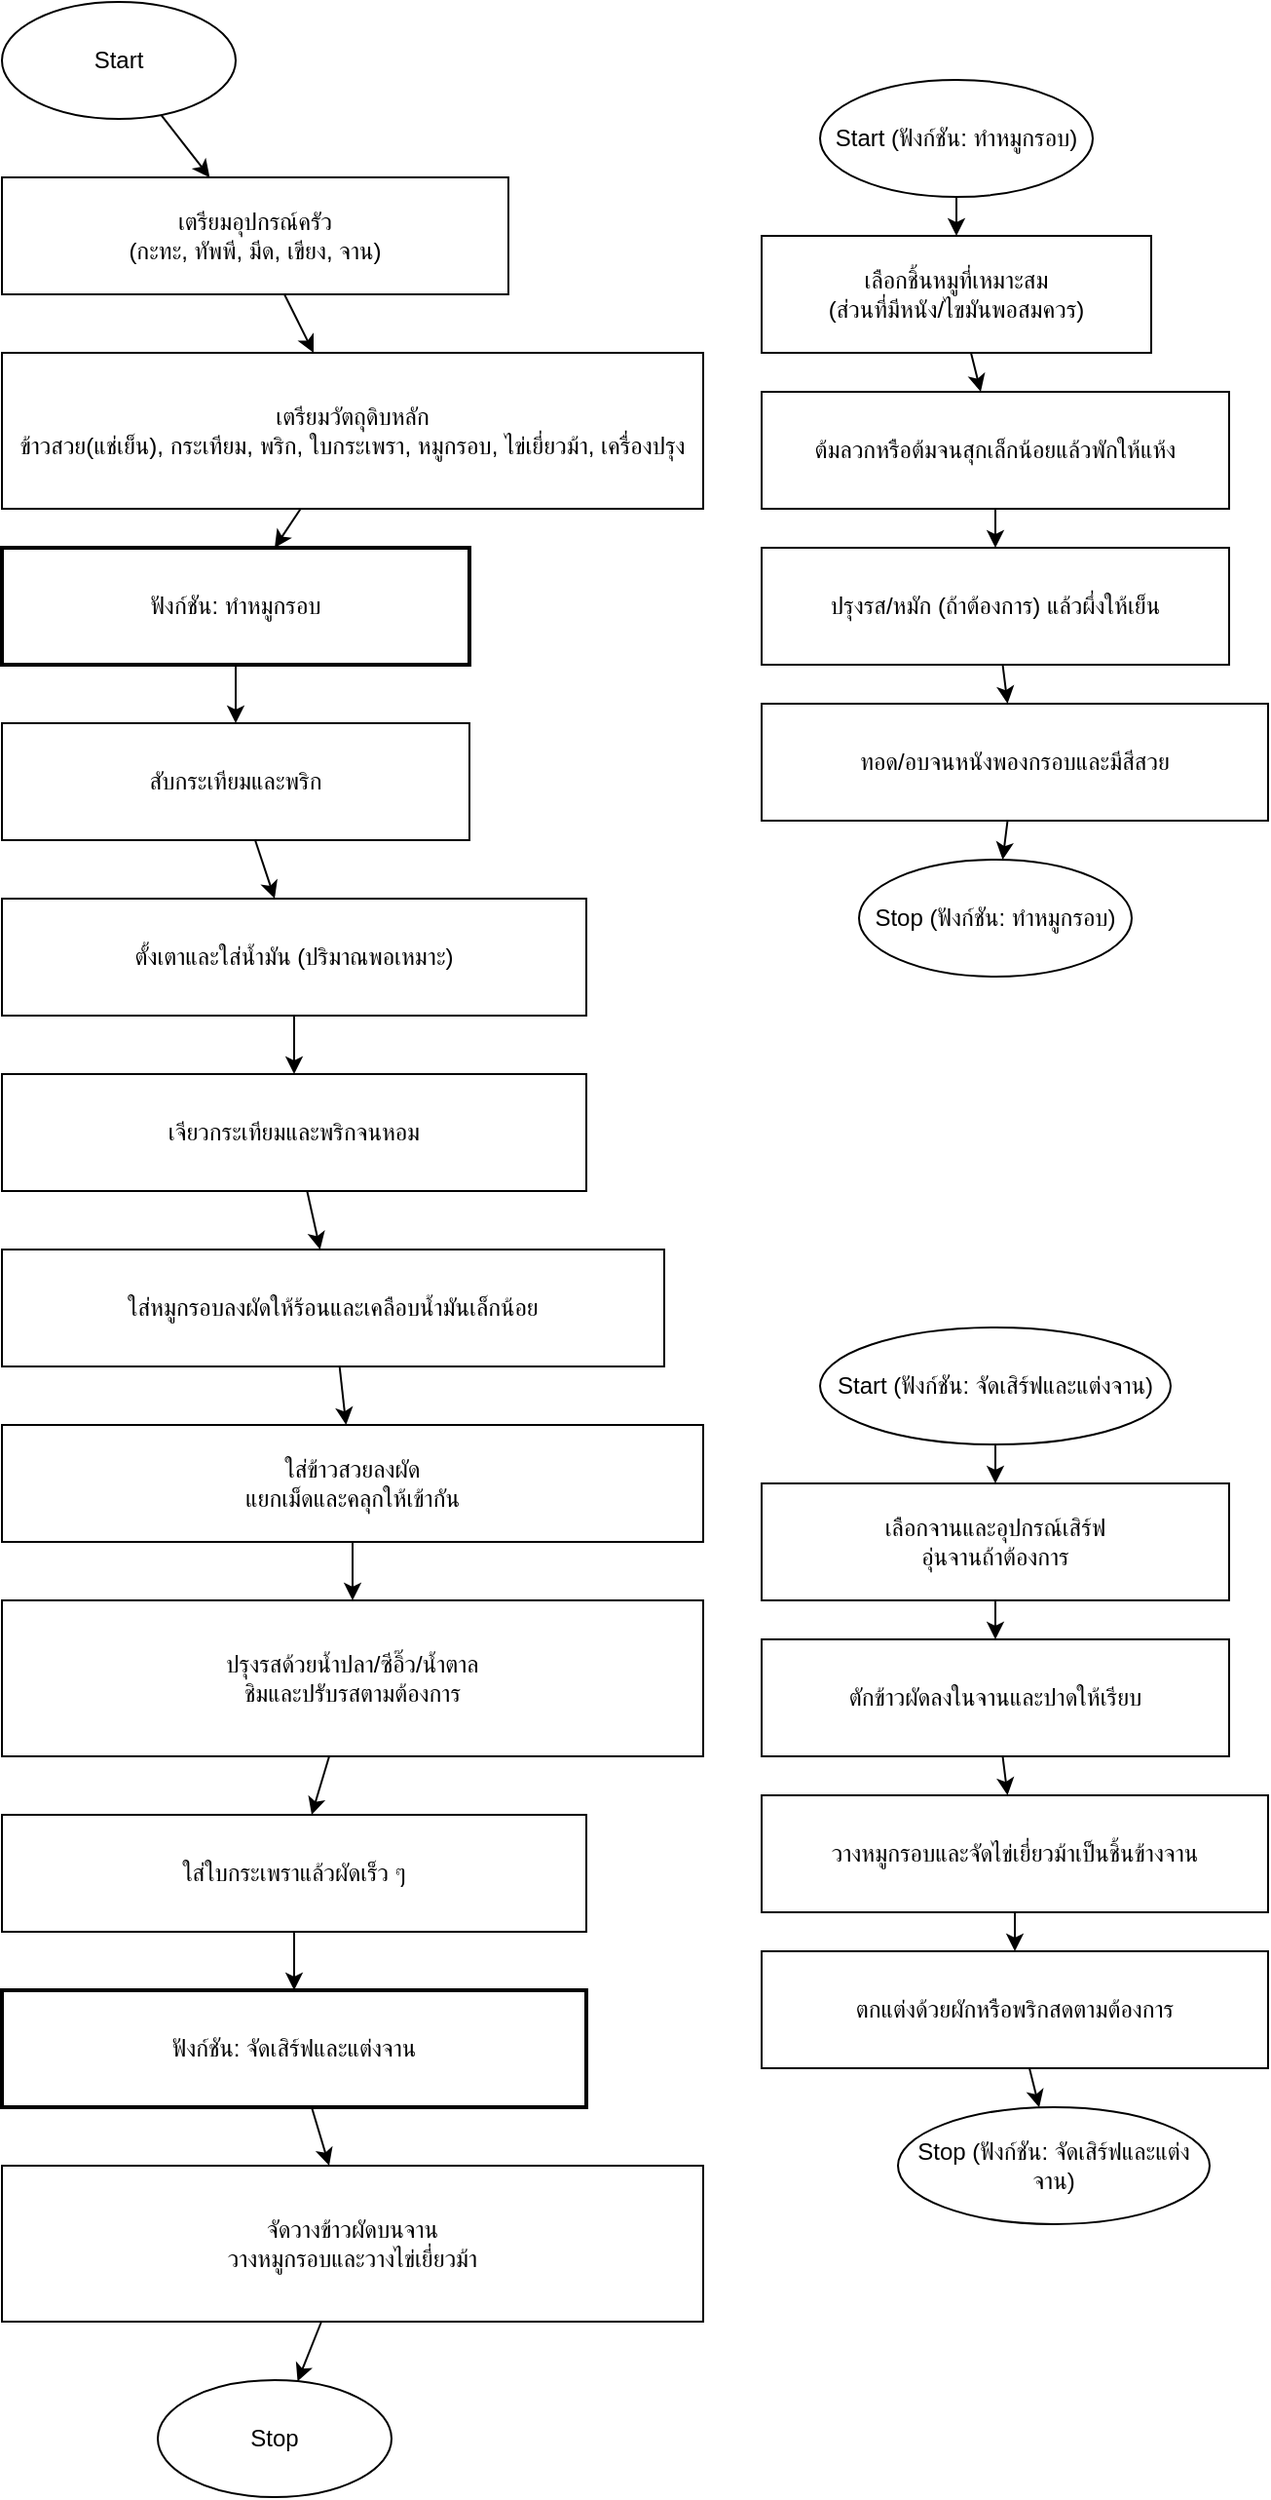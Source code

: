 <mxGraphModel dx="820" dy="646" grid="1" gridSize="10" guides="1" tooltips="1" connect="1" arrows="1" fold="1" page="1" pageScale="1" pageWidth="850" pageHeight="1100" math="0" shadow="0">
  <root>
    <mxCell id="0"/>
    <mxCell id="1" parent="0"/>

    <!-- Main flow (ส่วนหลัก) -->
    <mxCell id="2" value="Start" style="ellipse;whiteSpace=wrap;html=1;" vertex="1" parent="1">
      <mxGeometry x="40" y="20" width="120" height="60" as="geometry"/>
    </mxCell>

    <mxCell id="3" value="เตรียมอุปกรณ์ครัว&#10;(กะทะ, ทัพพี, มีด, เขียง, จาน)" style="rectangle;whiteSpace=wrap;html=1;" vertex="1" parent="1">
      <mxGeometry x="40" y="110" width="260" height="60" as="geometry"/>
    </mxCell>

    <mxCell id="4" value="เตรียมวัตถุดิบหลัก&#10;ข้าวสวย(แช่เย็น), กระเทียม, พริก, ใบกระเพรา, หมูกรอบ, ไข่เยี่ยวม้า, เครื่องปรุง" style="parallelogram;whiteSpace=wrap;html=1;" vertex="1" parent="1">
      <mxGeometry x="40" y="200" width="360" height="80" as="geometry"/>
    </mxCell>

    <mxCell id="5" value="ฟังก์ชัน: ทำหมูกรอบ" style="rectangle;whiteSpace=wrap;html=1;strokeWidth=2;dashed=0;" vertex="1" parent="1">
      <mxGeometry x="40" y="300" width="240" height="60" as="geometry"/>
    </mxCell>

    <mxCell id="6" value="สับกระเทียมและพริก" style="rectangle;whiteSpace=wrap;html=1;" vertex="1" parent="1">
      <mxGeometry x="40" y="390" width="240" height="60" as="geometry"/>
    </mxCell>

    <mxCell id="7" value="ตั้งเตาและใส่น้ำมัน (ปริมาณพอเหมาะ)" style="rectangle;whiteSpace=wrap;html=1;" vertex="1" parent="1">
      <mxGeometry x="40" y="480" width="300" height="60" as="geometry"/>
    </mxCell>

    <mxCell id="8" value="เจียวกระเทียมและพริกจนหอม" style="rectangle;whiteSpace=wrap;html=1;" vertex="1" parent="1">
      <mxGeometry x="40" y="570" width="300" height="60" as="geometry"/>
    </mxCell>

    <mxCell id="9" value="ใส่หมูกรอบลงผัดให้ร้อนและเคลือบน้ำมันเล็กน้อย" style="rectangle;whiteSpace=wrap;html=1;" vertex="1" parent="1">
      <mxGeometry x="40" y="660" width="340" height="60" as="geometry"/>
    </mxCell>

    <mxCell id="10" value="ใส่ข้าวสวยลงผัด&#10;แยกเม็ดและคลุกให้เข้ากัน" style="rectangle;whiteSpace=wrap;html=1;" vertex="1" parent="1">
      <mxGeometry x="40" y="750" width="360" height="60" as="geometry"/>
    </mxCell>

    <mxCell id="11" value="ปรุงรสด้วยน้ำปลา/ซีอิ๊ว/น้ำตาล&#10;ชิมและปรับรสตามต้องการ" style="rectangle;whiteSpace=wrap;html=1;" vertex="1" parent="1">
      <mxGeometry x="40" y="840" width="360" height="80" as="geometry"/>
    </mxCell>

    <mxCell id="12" value="ใส่ใบกระเพราแล้วผัดเร็ว ๆ" style="rectangle;whiteSpace=wrap;html=1;" vertex="1" parent="1">
      <mxGeometry x="40" y="950" width="300" height="60" as="geometry"/>
    </mxCell>

    <mxCell id="13" value="ฟังก์ชัน: จัดเสิร์ฟและแต่งจาน" style="rectangle;whiteSpace=wrap;html=1;strokeWidth=2;dashed=0;" vertex="1" parent="1">
      <mxGeometry x="40" y="1040" width="300" height="60" as="geometry"/>
    </mxCell>

    <mxCell id="14" value="จัดวางข้าวผัดบนจาน&#10;วางหมูกรอบและวางไข่เยี่ยวม้า" style="parallelogram;whiteSpace=wrap;html=1;" vertex="1" parent="1">
      <mxGeometry x="40" y="1130" width="360" height="80" as="geometry"/>
    </mxCell>

    <mxCell id="15" value="Stop" style="ellipse;whiteSpace=wrap;html=1;" vertex="1" parent="1">
      <mxGeometry x="120" y="1240" width="120" height="60" as="geometry"/>
    </mxCell>

    <!-- Connectors main -->
    <mxCell id="c2" edge="1" parent="1" source="2" target="3">
      <mxGeometry relative="1" as="geometry"/>
    </mxCell>
    <mxCell id="c3" edge="1" parent="1" source="3" target="4">
      <mxGeometry relative="1" as="geometry"/>
    </mxCell>
    <mxCell id="c4" edge="1" parent="1" source="4" target="5">
      <mxGeometry relative="1" as="geometry"/>
    </mxCell>
    <mxCell id="c5" edge="1" parent="1" source="5" target="6">
      <mxGeometry relative="1" as="geometry"/>
    </mxCell>
    <mxCell id="c6" edge="1" parent="1" source="6" target="7">
      <mxGeometry relative="1" as="geometry"/>
    </mxCell>
    <mxCell id="c7" edge="1" parent="1" source="7" target="8">
      <mxGeometry relative="1" as="geometry"/>
    </mxCell>
    <mxCell id="c8" edge="1" parent="1" source="8" target="9">
      <mxGeometry relative="1" as="geometry"/>
    </mxCell>
    <mxCell id="c9" edge="1" parent="1" source="9" target="10">
      <mxGeometry relative="1" as="geometry"/>
    </mxCell>
    <mxCell id="c10" edge="1" parent="1" source="10" target="11">
      <mxGeometry relative="1" as="geometry"/>
    </mxCell>
    <mxCell id="c11" edge="1" parent="1" source="11" target="12">
      <mxGeometry relative="1" as="geometry"/>
    </mxCell>
    <mxCell id="c12" edge="1" parent="1" source="12" target="13">
      <mxGeometry relative="1" as="geometry"/>
    </mxCell>
    <mxCell id="c13" edge="1" parent="1" source="13" target="14">
      <mxGeometry relative="1" as="geometry"/>
    </mxCell>
    <mxCell id="c14" edge="1" parent="1" source="14" target="15">
      <mxGeometry relative="1" as="geometry"/>
    </mxCell>

    <!-- Subflow: ฟังก์ชัน ทำหมูกรอบ -->
    <mxCell id="101" value="Start (ฟังก์ชัน: ทำหมูกรอบ)" style="ellipse;whiteSpace=wrap;html=1;" vertex="1" parent="1">
      <mxGeometry x="460" y="60" width="140" height="60" as="geometry"/>
    </mxCell>

    <mxCell id="102" value="เลือกชิ้นหมูที่เหมาะสม&#10;(ส่วนที่มีหนัง/ไขมันพอสมควร)" style="rectangle;whiteSpace=wrap;html=1;" vertex="1" parent="1">
      <mxGeometry x="430" y="140" width="200" height="60" as="geometry"/>
    </mxCell>

    <mxCell id="103" value="ต้มลวกหรือต้มจนสุกเล็กน้อยแล้วพักให้แห้ง" style="rectangle;whiteSpace=wrap;html=1;" vertex="1" parent="1">
      <mxGeometry x="430" y="220" width="240" height="60" as="geometry"/>
    </mxCell>

    <mxCell id="104" value="ปรุงรส/หมัก (ถ้าต้องการ) แล้วผึ่งให้เย็น" style="rectangle;whiteSpace=wrap;html=1;" vertex="1" parent="1">
      <mxGeometry x="430" y="300" width="240" height="60" as="geometry"/>
    </mxCell>

    <mxCell id="105" value="ทอด/อบจนหนังพองกรอบและมีสีสวย" style="rectangle;whiteSpace=wrap;html=1;" vertex="1" parent="1">
      <mxGeometry x="430" y="380" width="260" height="60" as="geometry"/>
    </mxCell>

    <mxCell id="106" value="Stop (ฟังก์ชัน: ทำหมูกรอบ)" style="ellipse;whiteSpace=wrap;html=1;" vertex="1" parent="1">
      <mxGeometry x="480" y="460" width="140" height="60" as="geometry"/>
    </mxCell>

    <mxCell id="c101" edge="1" parent="1" source="101" target="102">
      <mxGeometry relative="1" as="geometry"/>
    </mxCell>
    <mxCell id="c102" edge="1" parent="1" source="102" target="103">
      <mxGeometry relative="1" as="geometry"/>
    </mxCell>
    <mxCell id="c103" edge="1" parent="1" source="103" target="104">
      <mxGeometry relative="1" as="geometry"/>
    </mxCell>
    <mxCell id="c104" edge="1" parent="1" source="104" target="105">
      <mxGeometry relative="1" as="geometry"/>
    </mxCell>
    <mxCell id="c105" edge="1" parent="1" source="105" target="106">
      <mxGeometry relative="1" as="geometry"/>
    </mxCell>

    <!-- Subflow: ฟังก์ชัน จัดเสิร์ฟและแต่งจาน -->
    <mxCell id="201" value="Start (ฟังก์ชัน: จัดเสิร์ฟและแต่งจาน)" style="ellipse;whiteSpace=wrap;html=1;" vertex="1" parent="1">
      <mxGeometry x="460" y="700" width="180" height="60" as="geometry"/>
    </mxCell>

    <mxCell id="202" value="เลือกจานและอุปกรณ์เสิร์ฟ&#10;อุ่นจานถ้าต้องการ" style="rectangle;whiteSpace=wrap;html=1;" vertex="1" parent="1">
      <mxGeometry x="430" y="780" width="240" height="60" as="geometry"/>
    </mxCell>

    <mxCell id="203" value="ตักข้าวผัดลงในจานและปาดให้เรียบ" style="rectangle;whiteSpace=wrap;html=1;" vertex="1" parent="1">
      <mxGeometry x="430" y="860" width="240" height="60" as="geometry"/>
    </mxCell>

    <mxCell id="204" value="วางหมูกรอบและจัดไข่เยี่ยวม้าเป็นชิ้นข้างจาน" style="rectangle;whiteSpace=wrap;html=1;" vertex="1" parent="1">
      <mxGeometry x="430" y="940" width="260" height="60" as="geometry"/>
    </mxCell>

    <mxCell id="205" value="ตกแต่งด้วยผักหรือพริกสดตามต้องการ" style="rectangle;whiteSpace=wrap;html=1;" vertex="1" parent="1">
      <mxGeometry x="430" y="1020" width="260" height="60" as="geometry"/>
    </mxCell>

    <mxCell id="206" value="Stop (ฟังก์ชัน: จัดเสิร์ฟและแต่งจาน)" style="ellipse;whiteSpace=wrap;html=1;" vertex="1" parent="1">
      <mxGeometry x="500" y="1100" width="160" height="60" as="geometry"/>
    </mxCell>

    <mxCell id="c201" edge="1" parent="1" source="201" target="202">
      <mxGeometry relative="1" as="geometry"/>
    </mxCell>
    <mxCell id="c202" edge="1" parent="1" source="202" target="203">
      <mxGeometry relative="1" as="geometry"/>
    </mxCell>
    <mxCell id="c203" edge="1" parent="1" source="203" target="204">
      <mxGeometry relative="1" as="geometry"/>
    </mxCell>
    <mxCell id="c204" edge="1" parent="1" source="204" target="205">
      <mxGeometry relative="1" as="geometry"/>
    </mxCell>
    <mxCell id="c205" edge="1" parent="1" source="205" target="206">
      <mxGeometry relative="1" as="geometry"/>
    </mxCell>

  </root>
</mxGraphModel>

